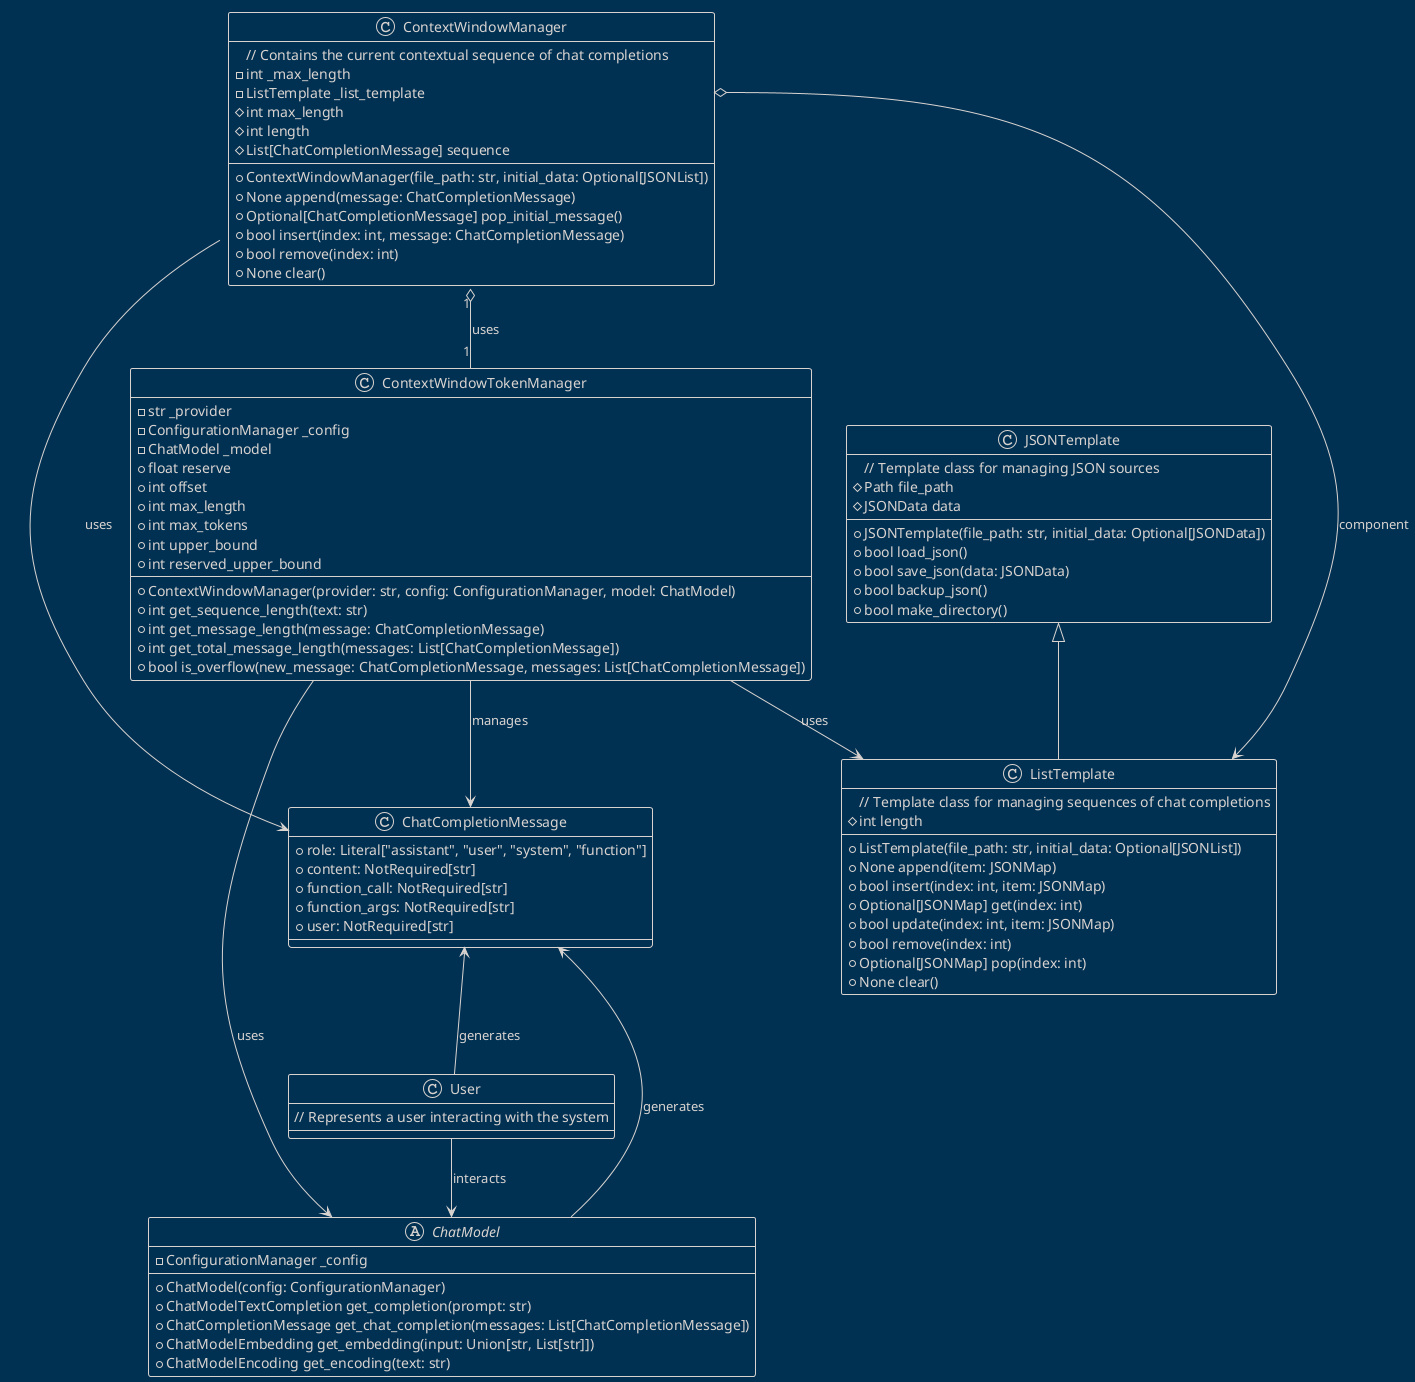 @startuml TokenManager
!theme blueprint

' docs/diagrams/plantuml/token_manager.puml

class ChatCompletionMessage {
    ' Extends TypeDict
    + role: Literal["assistant", "user", "system", "function"]
    + content: NotRequired[str]
    + function_call: NotRequired[str]
    + function_args: NotRequired[str]
    + user: NotRequired[str]
}

abstract class ChatModel {
    ' Model that generates chat completions
    - ConfigurationManager _config
    + ChatModel(config: ConfigurationManager)
    + ChatModelTextCompletion get_completion(prompt: str)
    + ChatCompletionMessage get_chat_completion(messages: List[ChatCompletionMessage])
    + ChatModelEmbedding get_embedding(input: Union[str, List[str]])
    + ChatModelEncoding get_encoding(text: str)
}

class JSONTemplate {
    // Template class for managing JSON sources
    + JSONTemplate(file_path: str, initial_data: Optional[JSONData])
    # Path file_path
    # JSONData data
    + bool load_json()
    + bool save_json(data: JSONData)
    + bool backup_json()
    + bool make_directory()
}

class ListTemplate extends JSONTemplate {
    // Template class for managing sequences of chat completions
    + ListTemplate(file_path: str, initial_data: Optional[JSONList])
    # int length
    + None append(item: JSONMap)
    + bool insert(index: int, item: JSONMap)
    + Optional[JSONMap] get(index: int)
    + bool update(index: int, item: JSONMap)
    + bool remove(index: int)
    + Optional[JSONMap] pop(index: int)
    + None clear()
}

class ContextWindowManager {
    // Contains the current contextual sequence of chat completions
    - int _max_length
    - ListTemplate _list_template
    + ContextWindowManager(file_path: str, initial_data: Optional[JSONList])
    # int max_length
    # int length
    # List[ChatCompletionMessage] sequence
    + None append(message: ChatCompletionMessage)
    + Optional[ChatCompletionMessage] pop_initial_message()
    + bool insert(index: int, message: ChatCompletionMessage)
    + bool remove(index: int)
    + None clear()
}

class ContextWindowTokenManager {
    - str _provider
    - ConfigurationManager _config
    - ChatModel _model
    + ContextWindowManager(provider: str, config: ConfigurationManager, model: ChatModel)
    + float reserve
    + int offset
    + int max_length
    + int max_tokens
    + int upper_bound
    + int reserved_upper_bound
    + int get_sequence_length(text: str)
    + int get_message_length(message: ChatCompletionMessage)
    + int get_total_message_length(messages: List[ChatCompletionMessage])
    + bool is_overflow(new_message: ChatCompletionMessage, messages: List[ChatCompletionMessage])
}

class User {
    // Represents a user interacting with the system
}

User --> ChatModel : interacts

ChatCompletionMessage <-- ChatModel : generates
ChatCompletionMessage <-- User : generates

ContextWindowManager "1" o-- "1" ContextWindowTokenManager : uses
ContextWindowManager --> ChatCompletionMessage : uses
ContextWindowManager::_list_template o--> ListTemplate : component

ContextWindowTokenManager --> ChatModel : uses
ContextWindowTokenManager --> ChatCompletionMessage : manages
ContextWindowTokenManager --> ListTemplate : uses

@enduml